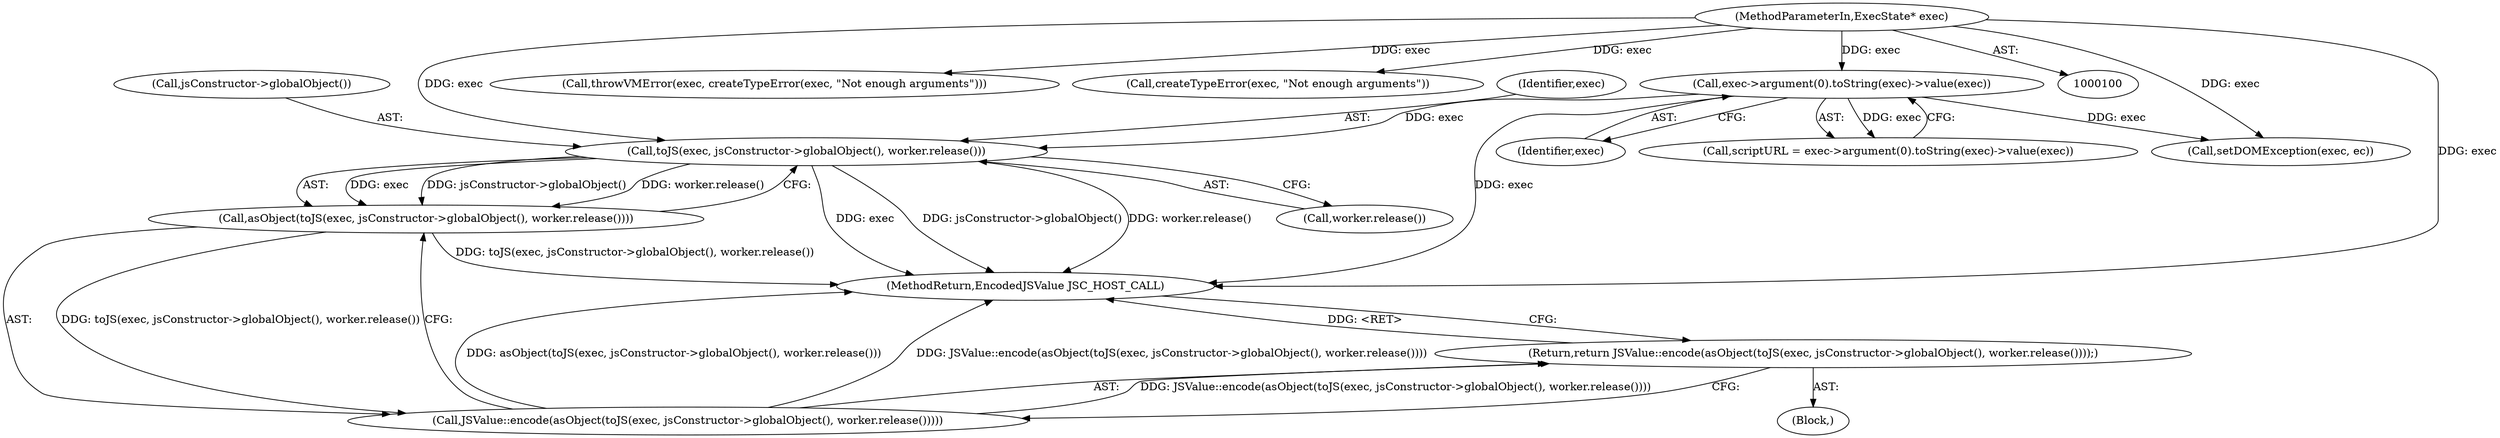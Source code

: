 digraph "0_Chrome_b944f670bb7a8a919daac497a4ea0536c954c201_7@pointer" {
"1000151" [label="(Call,toJS(exec, jsConstructor->globalObject(), worker.release()))"];
"1000116" [label="(Call,exec->argument(0).toString(exec)->value(exec))"];
"1000101" [label="(MethodParameterIn,ExecState* exec)"];
"1000150" [label="(Call,asObject(toJS(exec, jsConstructor->globalObject(), worker.release())))"];
"1000149" [label="(Call,JSValue::encode(asObject(toJS(exec, jsConstructor->globalObject(), worker.release()))))"];
"1000148" [label="(Return,return JSValue::encode(asObject(toJS(exec, jsConstructor->globalObject(), worker.release())));)"];
"1000108" [label="(Call,throwVMError(exec, createTypeError(exec, \"Not enough arguments\")))"];
"1000116" [label="(Call,exec->argument(0).toString(exec)->value(exec))"];
"1000150" [label="(Call,asObject(toJS(exec, jsConstructor->globalObject(), worker.release())))"];
"1000152" [label="(Identifier,exec)"];
"1000110" [label="(Call,createTypeError(exec, \"Not enough arguments\"))"];
"1000142" [label="(Call,setDOMException(exec, ec))"];
"1000155" [label="(MethodReturn,EncodedJSValue JSC_HOST_CALL)"];
"1000148" [label="(Return,return JSValue::encode(asObject(toJS(exec, jsConstructor->globalObject(), worker.release())));)"];
"1000154" [label="(Call,worker.release())"];
"1000117" [label="(Identifier,exec)"];
"1000149" [label="(Call,JSValue::encode(asObject(toJS(exec, jsConstructor->globalObject(), worker.release()))))"];
"1000102" [label="(Block,)"];
"1000101" [label="(MethodParameterIn,ExecState* exec)"];
"1000153" [label="(Call,jsConstructor->globalObject())"];
"1000151" [label="(Call,toJS(exec, jsConstructor->globalObject(), worker.release()))"];
"1000114" [label="(Call,scriptURL = exec->argument(0).toString(exec)->value(exec))"];
"1000151" -> "1000150"  [label="AST: "];
"1000151" -> "1000154"  [label="CFG: "];
"1000152" -> "1000151"  [label="AST: "];
"1000153" -> "1000151"  [label="AST: "];
"1000154" -> "1000151"  [label="AST: "];
"1000150" -> "1000151"  [label="CFG: "];
"1000151" -> "1000155"  [label="DDG: exec"];
"1000151" -> "1000155"  [label="DDG: jsConstructor->globalObject()"];
"1000151" -> "1000155"  [label="DDG: worker.release()"];
"1000151" -> "1000150"  [label="DDG: exec"];
"1000151" -> "1000150"  [label="DDG: jsConstructor->globalObject()"];
"1000151" -> "1000150"  [label="DDG: worker.release()"];
"1000116" -> "1000151"  [label="DDG: exec"];
"1000101" -> "1000151"  [label="DDG: exec"];
"1000116" -> "1000114"  [label="AST: "];
"1000116" -> "1000117"  [label="CFG: "];
"1000117" -> "1000116"  [label="AST: "];
"1000114" -> "1000116"  [label="CFG: "];
"1000116" -> "1000155"  [label="DDG: exec"];
"1000116" -> "1000114"  [label="DDG: exec"];
"1000101" -> "1000116"  [label="DDG: exec"];
"1000116" -> "1000142"  [label="DDG: exec"];
"1000101" -> "1000100"  [label="AST: "];
"1000101" -> "1000155"  [label="DDG: exec"];
"1000101" -> "1000108"  [label="DDG: exec"];
"1000101" -> "1000110"  [label="DDG: exec"];
"1000101" -> "1000142"  [label="DDG: exec"];
"1000150" -> "1000149"  [label="AST: "];
"1000149" -> "1000150"  [label="CFG: "];
"1000150" -> "1000155"  [label="DDG: toJS(exec, jsConstructor->globalObject(), worker.release())"];
"1000150" -> "1000149"  [label="DDG: toJS(exec, jsConstructor->globalObject(), worker.release())"];
"1000149" -> "1000148"  [label="AST: "];
"1000148" -> "1000149"  [label="CFG: "];
"1000149" -> "1000155"  [label="DDG: JSValue::encode(asObject(toJS(exec, jsConstructor->globalObject(), worker.release())))"];
"1000149" -> "1000155"  [label="DDG: asObject(toJS(exec, jsConstructor->globalObject(), worker.release()))"];
"1000149" -> "1000148"  [label="DDG: JSValue::encode(asObject(toJS(exec, jsConstructor->globalObject(), worker.release())))"];
"1000148" -> "1000102"  [label="AST: "];
"1000155" -> "1000148"  [label="CFG: "];
"1000148" -> "1000155"  [label="DDG: <RET>"];
}
